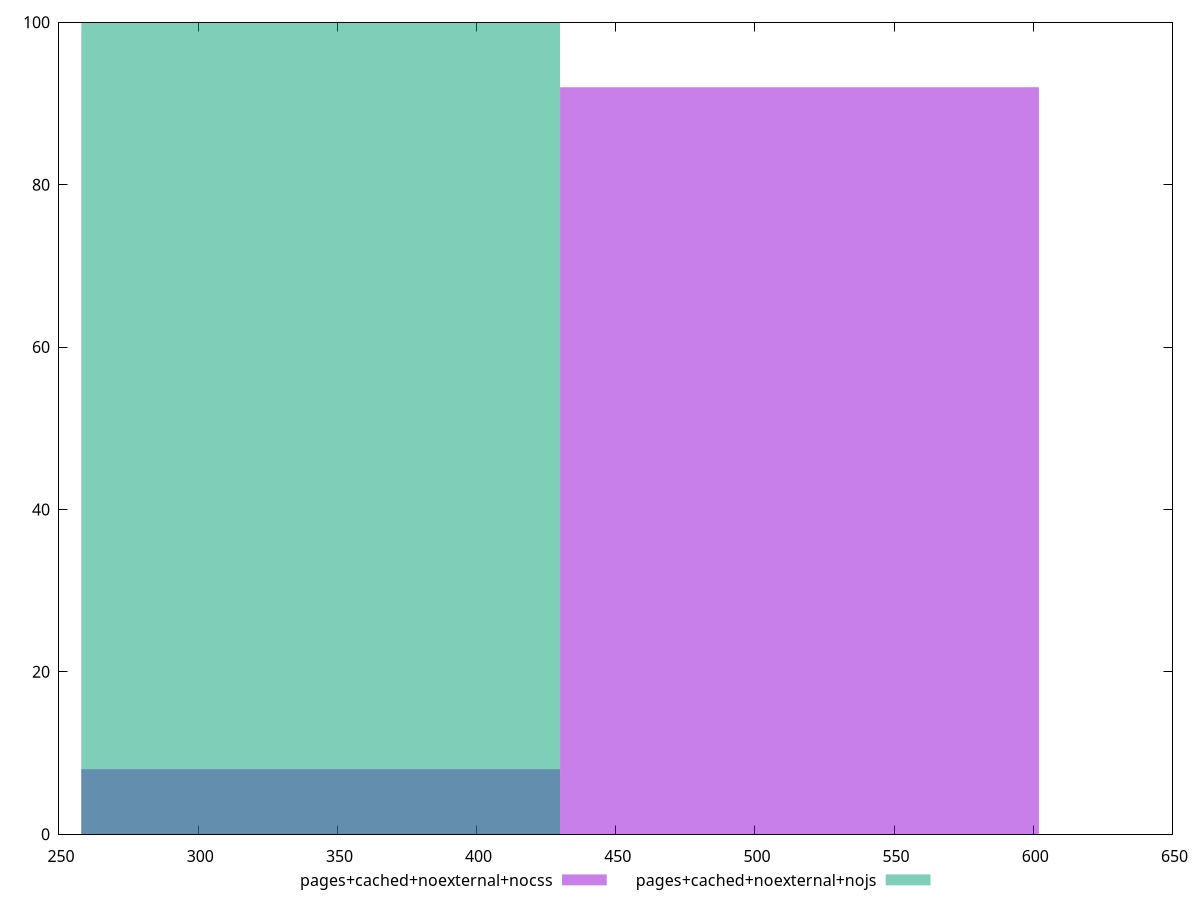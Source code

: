 reset
set terminal svg size 640, 500 enhanced background rgb 'white'
set output "reprap/uses-text-compression/comparison/histogram/9_vs_10.svg"

$pagesCachedNoexternalNocss <<EOF
516.0134968674683 92
344.00899791164557 8
EOF

$pagesCachedNoexternalNojs <<EOF
344.00899791164557 100
EOF

set key outside below
set boxwidth 172.00449895582278
set yrange [0:100]
set style fill transparent solid 0.5 noborder

plot \
  $pagesCachedNoexternalNocss title "pages+cached+noexternal+nocss" with boxes, \
  $pagesCachedNoexternalNojs title "pages+cached+noexternal+nojs" with boxes, \


reset